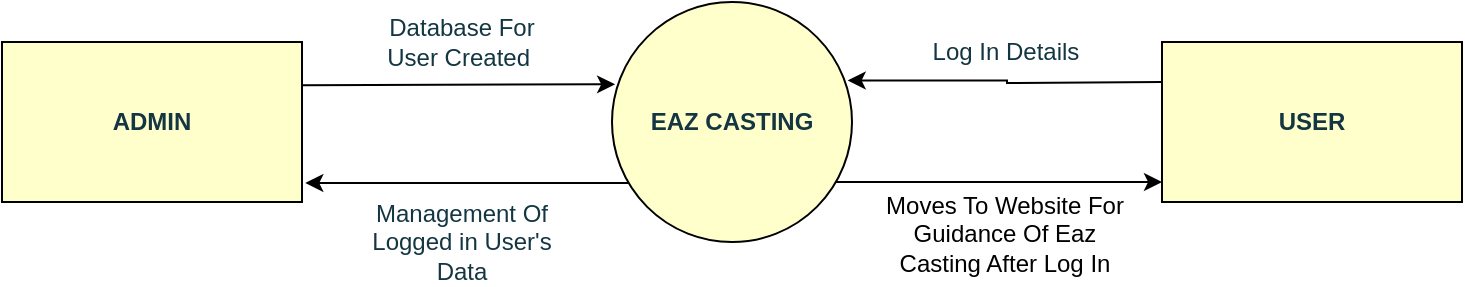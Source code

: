 <mxfile version="21.1.4" type="device">
  <diagram name="Page-1" id="SiP6dLO_JDL3ns6yXh1z">
    <mxGraphModel dx="817" dy="436" grid="1" gridSize="10" guides="1" tooltips="1" connect="1" arrows="1" fold="1" page="1" pageScale="1" pageWidth="850" pageHeight="1100" math="0" shadow="0">
      <root>
        <mxCell id="0" />
        <mxCell id="1" parent="0" />
        <mxCell id="PjqmpCo5q-oPvErXvVIe-3" value="" style="edgeStyle=orthogonalEdgeStyle;rounded=0;orthogonalLoop=1;jettySize=auto;html=1;labelBackgroundColor=none;strokeColor=#000000;fontColor=default;" edge="1" parent="1" source="PjqmpCo5q-oPvErXvVIe-1" target="PjqmpCo5q-oPvErXvVIe-2">
          <mxGeometry relative="1" as="geometry">
            <Array as="points">
              <mxPoint x="540" y="580" />
              <mxPoint x="540" y="580" />
            </Array>
          </mxGeometry>
        </mxCell>
        <mxCell id="PjqmpCo5q-oPvErXvVIe-1" value="&lt;b&gt;EAZ CASTING&lt;/b&gt;" style="ellipse;whiteSpace=wrap;html=1;aspect=fixed;rounded=0;labelBackgroundColor=none;fillColor=#FFFFCC;strokeColor=#000000;fontColor=#143642;" vertex="1" parent="1">
          <mxGeometry x="365" y="490" width="120" height="120" as="geometry" />
        </mxCell>
        <mxCell id="PjqmpCo5q-oPvErXvVIe-2" value="&lt;b&gt;USER&lt;/b&gt;" style="whiteSpace=wrap;html=1;rounded=0;labelBackgroundColor=none;fillColor=#FFFFCC;strokeColor=#000000;fontColor=#143642;" vertex="1" parent="1">
          <mxGeometry x="640" y="510" width="150" height="80" as="geometry" />
        </mxCell>
        <mxCell id="PjqmpCo5q-oPvErXvVIe-7" value="" style="edgeStyle=orthogonalEdgeStyle;rounded=0;orthogonalLoop=1;jettySize=auto;html=1;entryX=1.011;entryY=0.881;entryDx=0;entryDy=0;entryPerimeter=0;labelBackgroundColor=none;strokeColor=#000000;fontColor=default;" edge="1" parent="1" source="PjqmpCo5q-oPvErXvVIe-1" target="PjqmpCo5q-oPvErXvVIe-5">
          <mxGeometry relative="1" as="geometry">
            <mxPoint x="330" y="650" as="sourcePoint" />
            <mxPoint x="365" y="570" as="targetPoint" />
            <Array as="points">
              <mxPoint x="330" y="580" />
            </Array>
          </mxGeometry>
        </mxCell>
        <mxCell id="PjqmpCo5q-oPvErXvVIe-5" value="&lt;b&gt;ADMIN&lt;/b&gt;" style="whiteSpace=wrap;html=1;rounded=0;labelBackgroundColor=none;fillColor=#FFFFCC;strokeColor=#000000;fontColor=#143642;" vertex="1" parent="1">
          <mxGeometry x="60" y="510" width="150" height="80" as="geometry" />
        </mxCell>
        <mxCell id="PjqmpCo5q-oPvErXvVIe-8" value="" style="endArrow=classic;html=1;rounded=0;exitX=0.999;exitY=0.27;exitDx=0;exitDy=0;exitPerimeter=0;entryX=0.013;entryY=0.343;entryDx=0;entryDy=0;entryPerimeter=0;labelBackgroundColor=none;strokeColor=#000000;fontColor=default;" edge="1" parent="1" source="PjqmpCo5q-oPvErXvVIe-5" target="PjqmpCo5q-oPvErXvVIe-1">
          <mxGeometry width="50" height="50" relative="1" as="geometry">
            <mxPoint x="220.0" y="530" as="sourcePoint" />
            <mxPoint x="372.54" y="532.68" as="targetPoint" />
          </mxGeometry>
        </mxCell>
        <mxCell id="PjqmpCo5q-oPvErXvVIe-12" value="" style="edgeStyle=orthogonalEdgeStyle;rounded=0;orthogonalLoop=1;jettySize=auto;html=1;entryX=0.982;entryY=0.327;entryDx=0;entryDy=0;entryPerimeter=0;labelBackgroundColor=none;strokeColor=#000000;fontColor=default;" edge="1" parent="1" target="PjqmpCo5q-oPvErXvVIe-1">
          <mxGeometry relative="1" as="geometry">
            <mxPoint x="640" y="530" as="sourcePoint" />
            <mxPoint x="490" y="530" as="targetPoint" />
            <Array as="points" />
          </mxGeometry>
        </mxCell>
        <mxCell id="PjqmpCo5q-oPvErXvVIe-15" value="Log In Details" style="text;html=1;strokeColor=none;fillColor=none;align=center;verticalAlign=middle;whiteSpace=wrap;rounded=0;labelBackgroundColor=none;fontColor=#143642;" vertex="1" parent="1">
          <mxGeometry x="521.5" y="500" width="80" height="30" as="geometry" />
        </mxCell>
        <mxCell id="PjqmpCo5q-oPvErXvVIe-17" value="Database For User Created&amp;nbsp;" style="text;html=1;strokeColor=none;fillColor=none;align=center;verticalAlign=middle;whiteSpace=wrap;rounded=0;labelBackgroundColor=none;fontColor=#143642;" vertex="1" parent="1">
          <mxGeometry x="240" y="495" width="100" height="30" as="geometry" />
        </mxCell>
        <mxCell id="PjqmpCo5q-oPvErXvVIe-20" value="Management Of Logged in User&#39;s Data" style="text;html=1;strokeColor=none;fillColor=none;align=center;verticalAlign=middle;whiteSpace=wrap;rounded=0;labelBackgroundColor=none;fontColor=#143642;" vertex="1" parent="1">
          <mxGeometry x="240" y="595" width="100" height="30" as="geometry" />
        </mxCell>
        <mxCell id="PjqmpCo5q-oPvErXvVIe-21" value="Moves To Website For Guidance Of Eaz Casting After Log In" style="text;html=1;align=center;verticalAlign=middle;whiteSpace=wrap;rounded=0;labelBackgroundColor=none;" vertex="1" parent="1">
          <mxGeometry x="494" y="591" width="135" height="30" as="geometry" />
        </mxCell>
      </root>
    </mxGraphModel>
  </diagram>
</mxfile>
